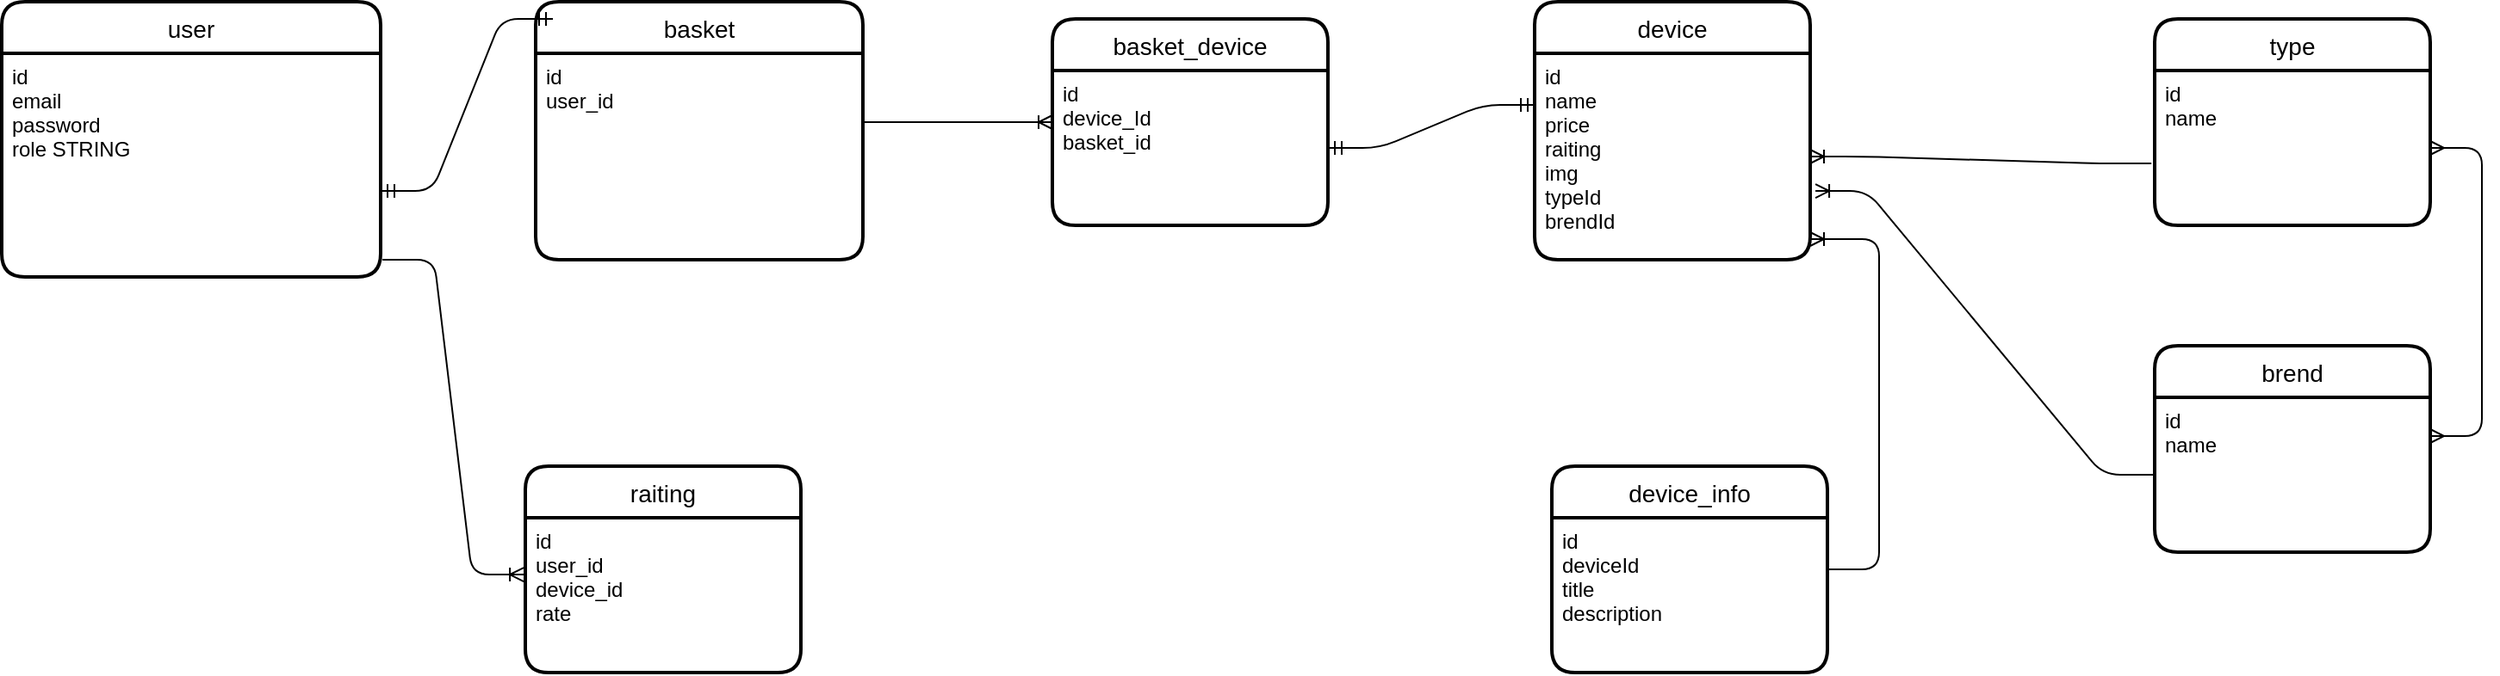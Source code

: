<mxfile version="14.2.9" type="device"><diagram id="EE0yCeBC4Z0hl8ZqpYYP" name="Page-1"><mxGraphModel dx="2290" dy="1315" grid="1" gridSize="10" guides="1" tooltips="1" connect="1" arrows="1" fold="1" page="1" pageScale="1" pageWidth="827" pageHeight="1169" math="0" shadow="0"><root><mxCell id="0"/><mxCell id="1" parent="0"/><mxCell id="Y4Uy98pgp_kVO7BQu5Wl-1" value="user" style="swimlane;childLayout=stackLayout;horizontal=1;startSize=30;horizontalStack=0;rounded=1;fontSize=14;fontStyle=0;strokeWidth=2;resizeParent=0;resizeLast=1;shadow=0;dashed=0;align=center;" vertex="1" parent="1"><mxGeometry x="30" y="10" width="220" height="160" as="geometry"/></mxCell><mxCell id="Y4Uy98pgp_kVO7BQu5Wl-2" value="id&#10;email&#10;password&#10;role STRING" style="align=left;strokeColor=none;fillColor=none;spacingLeft=4;fontSize=12;verticalAlign=top;resizable=0;rotatable=0;part=1;" vertex="1" parent="Y4Uy98pgp_kVO7BQu5Wl-1"><mxGeometry y="30" width="220" height="130" as="geometry"/></mxCell><mxCell id="Y4Uy98pgp_kVO7BQu5Wl-3" value="basket" style="swimlane;childLayout=stackLayout;horizontal=1;startSize=30;horizontalStack=0;rounded=1;fontSize=14;fontStyle=0;strokeWidth=2;resizeParent=0;resizeLast=1;shadow=0;dashed=0;align=center;" vertex="1" parent="1"><mxGeometry x="340" y="10" width="190" height="150" as="geometry"/></mxCell><mxCell id="Y4Uy98pgp_kVO7BQu5Wl-4" value="id&#10;user_id" style="align=left;strokeColor=none;fillColor=none;spacingLeft=4;fontSize=12;verticalAlign=top;resizable=0;rotatable=0;part=1;" vertex="1" parent="Y4Uy98pgp_kVO7BQu5Wl-3"><mxGeometry y="30" width="190" height="120" as="geometry"/></mxCell><mxCell id="Y4Uy98pgp_kVO7BQu5Wl-5" value="" style="edgeStyle=entityRelationEdgeStyle;fontSize=12;html=1;endArrow=ERmandOne;startArrow=ERmandOne;" edge="1" parent="1"><mxGeometry width="100" height="100" relative="1" as="geometry"><mxPoint x="250" y="120" as="sourcePoint"/><mxPoint x="350" y="20" as="targetPoint"/></mxGeometry></mxCell><mxCell id="Y4Uy98pgp_kVO7BQu5Wl-6" value="device" style="swimlane;childLayout=stackLayout;horizontal=1;startSize=30;horizontalStack=0;rounded=1;fontSize=14;fontStyle=0;strokeWidth=2;resizeParent=0;resizeLast=1;shadow=0;dashed=0;align=center;" vertex="1" parent="1"><mxGeometry x="920" y="10" width="160" height="150" as="geometry"/></mxCell><mxCell id="Y4Uy98pgp_kVO7BQu5Wl-7" value="id&#10;name&#10;price&#10;raiting&#10;img&#10;typeId&#10;brendId&#10;" style="align=left;strokeColor=none;fillColor=none;spacingLeft=4;fontSize=12;verticalAlign=top;resizable=0;rotatable=0;part=1;" vertex="1" parent="Y4Uy98pgp_kVO7BQu5Wl-6"><mxGeometry y="30" width="160" height="120" as="geometry"/></mxCell><mxCell id="Y4Uy98pgp_kVO7BQu5Wl-8" value="brend" style="swimlane;childLayout=stackLayout;horizontal=1;startSize=30;horizontalStack=0;rounded=1;fontSize=14;fontStyle=0;strokeWidth=2;resizeParent=0;resizeLast=1;shadow=0;dashed=0;align=center;" vertex="1" parent="1"><mxGeometry x="1280" y="210" width="160" height="120" as="geometry"/></mxCell><mxCell id="Y4Uy98pgp_kVO7BQu5Wl-9" value="id&#10;name" style="align=left;strokeColor=none;fillColor=none;spacingLeft=4;fontSize=12;verticalAlign=top;resizable=0;rotatable=0;part=1;" vertex="1" parent="Y4Uy98pgp_kVO7BQu5Wl-8"><mxGeometry y="30" width="160" height="90" as="geometry"/></mxCell><mxCell id="Y4Uy98pgp_kVO7BQu5Wl-10" value="type" style="swimlane;childLayout=stackLayout;horizontal=1;startSize=30;horizontalStack=0;rounded=1;fontSize=14;fontStyle=0;strokeWidth=2;resizeParent=0;resizeLast=1;shadow=0;dashed=0;align=center;" vertex="1" parent="1"><mxGeometry x="1280" y="20" width="160" height="120" as="geometry"/></mxCell><mxCell id="Y4Uy98pgp_kVO7BQu5Wl-11" value="id&#10;name" style="align=left;strokeColor=none;fillColor=none;spacingLeft=4;fontSize=12;verticalAlign=top;resizable=0;rotatable=0;part=1;" vertex="1" parent="Y4Uy98pgp_kVO7BQu5Wl-10"><mxGeometry y="30" width="160" height="90" as="geometry"/></mxCell><mxCell id="Y4Uy98pgp_kVO7BQu5Wl-14" value="" style="edgeStyle=entityRelationEdgeStyle;fontSize=12;html=1;endArrow=ERoneToMany;exitX=-0.012;exitY=0.6;exitDx=0;exitDy=0;exitPerimeter=0;" edge="1" parent="1" source="Y4Uy98pgp_kVO7BQu5Wl-11" target="Y4Uy98pgp_kVO7BQu5Wl-7"><mxGeometry width="100" height="100" relative="1" as="geometry"><mxPoint x="170" y="490" as="sourcePoint"/><mxPoint x="270" y="390" as="targetPoint"/></mxGeometry></mxCell><mxCell id="Y4Uy98pgp_kVO7BQu5Wl-15" value="" style="edgeStyle=entityRelationEdgeStyle;fontSize=12;html=1;endArrow=ERoneToMany;entryX=1.019;entryY=0.667;entryDx=0;entryDy=0;entryPerimeter=0;" edge="1" parent="1" source="Y4Uy98pgp_kVO7BQu5Wl-9" target="Y4Uy98pgp_kVO7BQu5Wl-7"><mxGeometry width="100" height="100" relative="1" as="geometry"><mxPoint x="110" y="550" as="sourcePoint"/><mxPoint x="210" y="450" as="targetPoint"/></mxGeometry></mxCell><mxCell id="Y4Uy98pgp_kVO7BQu5Wl-16" value="" style="edgeStyle=entityRelationEdgeStyle;fontSize=12;html=1;endArrow=ERmany;startArrow=ERmany;exitX=1;exitY=0.25;exitDx=0;exitDy=0;" edge="1" parent="1" source="Y4Uy98pgp_kVO7BQu5Wl-9" target="Y4Uy98pgp_kVO7BQu5Wl-11"><mxGeometry width="100" height="100" relative="1" as="geometry"><mxPoint x="450" y="410" as="sourcePoint"/><mxPoint x="540" y="380" as="targetPoint"/></mxGeometry></mxCell><mxCell id="Y4Uy98pgp_kVO7BQu5Wl-17" value="device_info" style="swimlane;childLayout=stackLayout;horizontal=1;startSize=30;horizontalStack=0;rounded=1;fontSize=14;fontStyle=0;strokeWidth=2;resizeParent=0;resizeLast=1;shadow=0;dashed=0;align=center;" vertex="1" parent="1"><mxGeometry x="930" y="280" width="160" height="120" as="geometry"/></mxCell><mxCell id="Y4Uy98pgp_kVO7BQu5Wl-18" value="id&#10;deviceId&#10;title&#10;description&#10;" style="align=left;strokeColor=none;fillColor=none;spacingLeft=4;fontSize=12;verticalAlign=top;resizable=0;rotatable=0;part=1;" vertex="1" parent="Y4Uy98pgp_kVO7BQu5Wl-17"><mxGeometry y="30" width="160" height="90" as="geometry"/></mxCell><mxCell id="Y4Uy98pgp_kVO7BQu5Wl-20" value="" style="edgeStyle=entityRelationEdgeStyle;fontSize=12;html=1;endArrow=ERoneToMany;entryX=1;entryY=0.9;entryDx=0;entryDy=0;entryPerimeter=0;" edge="1" parent="1" source="Y4Uy98pgp_kVO7BQu5Wl-17" target="Y4Uy98pgp_kVO7BQu5Wl-7"><mxGeometry width="100" height="100" relative="1" as="geometry"><mxPoint x="50" y="530" as="sourcePoint"/><mxPoint x="150" y="430" as="targetPoint"/></mxGeometry></mxCell><mxCell id="Y4Uy98pgp_kVO7BQu5Wl-21" value="basket_device" style="swimlane;childLayout=stackLayout;horizontal=1;startSize=30;horizontalStack=0;rounded=1;fontSize=14;fontStyle=0;strokeWidth=2;resizeParent=0;resizeLast=1;shadow=0;dashed=0;align=center;" vertex="1" parent="1"><mxGeometry x="640" y="20" width="160" height="120" as="geometry"/></mxCell><mxCell id="Y4Uy98pgp_kVO7BQu5Wl-22" value="id&#10;device_Id&#10;basket_id" style="align=left;strokeColor=none;fillColor=none;spacingLeft=4;fontSize=12;verticalAlign=top;resizable=0;rotatable=0;part=1;" vertex="1" parent="Y4Uy98pgp_kVO7BQu5Wl-21"><mxGeometry y="30" width="160" height="90" as="geometry"/></mxCell><mxCell id="Y4Uy98pgp_kVO7BQu5Wl-23" value="" style="edgeStyle=entityRelationEdgeStyle;fontSize=12;html=1;endArrow=ERoneToMany;entryX=0;entryY=0.5;entryDx=0;entryDy=0;exitX=1.005;exitY=0.333;exitDx=0;exitDy=0;exitPerimeter=0;" edge="1" parent="1" source="Y4Uy98pgp_kVO7BQu5Wl-4" target="Y4Uy98pgp_kVO7BQu5Wl-21"><mxGeometry width="100" height="100" relative="1" as="geometry"><mxPoint x="460" y="290" as="sourcePoint"/><mxPoint x="560" y="190" as="targetPoint"/></mxGeometry></mxCell><mxCell id="Y4Uy98pgp_kVO7BQu5Wl-24" value="" style="edgeStyle=entityRelationEdgeStyle;fontSize=12;html=1;endArrow=ERmandOne;startArrow=ERmandOne;entryX=1;entryY=0.5;entryDx=0;entryDy=0;exitX=0;exitY=0.25;exitDx=0;exitDy=0;" edge="1" parent="1" source="Y4Uy98pgp_kVO7BQu5Wl-7" target="Y4Uy98pgp_kVO7BQu5Wl-22"><mxGeometry width="100" height="100" relative="1" as="geometry"><mxPoint x="920" y="100" as="sourcePoint"/><mxPoint x="630" y="120" as="targetPoint"/></mxGeometry></mxCell><mxCell id="Y4Uy98pgp_kVO7BQu5Wl-25" value="raiting" style="swimlane;childLayout=stackLayout;horizontal=1;startSize=30;horizontalStack=0;rounded=1;fontSize=14;fontStyle=0;strokeWidth=2;resizeParent=0;resizeLast=1;shadow=0;dashed=0;align=center;" vertex="1" parent="1"><mxGeometry x="334" y="280" width="160" height="120" as="geometry"/></mxCell><mxCell id="Y4Uy98pgp_kVO7BQu5Wl-26" value="id&#10;user_id&#10;device_id&#10;rate" style="align=left;strokeColor=none;fillColor=none;spacingLeft=4;fontSize=12;verticalAlign=top;resizable=0;rotatable=0;part=1;" vertex="1" parent="Y4Uy98pgp_kVO7BQu5Wl-25"><mxGeometry y="30" width="160" height="90" as="geometry"/></mxCell><mxCell id="Y4Uy98pgp_kVO7BQu5Wl-28" value="" style="edgeStyle=entityRelationEdgeStyle;fontSize=12;html=1;endArrow=ERoneToMany;entryX=-0.006;entryY=0.367;entryDx=0;entryDy=0;entryPerimeter=0;exitX=1.005;exitY=0.923;exitDx=0;exitDy=0;exitPerimeter=0;" edge="1" parent="1" source="Y4Uy98pgp_kVO7BQu5Wl-2" target="Y4Uy98pgp_kVO7BQu5Wl-26"><mxGeometry width="100" height="100" relative="1" as="geometry"><mxPoint x="490" y="290" as="sourcePoint"/><mxPoint x="590" y="190" as="targetPoint"/></mxGeometry></mxCell></root></mxGraphModel></diagram></mxfile>